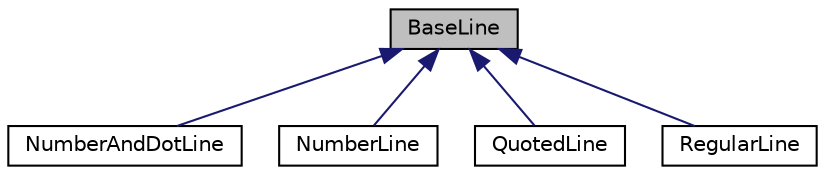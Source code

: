 digraph "BaseLine"
{
 // LATEX_PDF_SIZE
  edge [fontname="Helvetica",fontsize="10",labelfontname="Helvetica",labelfontsize="10"];
  node [fontname="Helvetica",fontsize="10",shape=record];
  Node1 [label="BaseLine",height=0.2,width=0.4,color="black", fillcolor="grey75", style="filled", fontcolor="black",tooltip=" "];
  Node1 -> Node2 [dir="back",color="midnightblue",fontsize="10",style="solid",fontname="Helvetica"];
  Node2 [label="NumberAndDotLine",height=0.2,width=0.4,color="black", fillcolor="white", style="filled",URL="$class_number_and_dot_line.html",tooltip=" "];
  Node1 -> Node3 [dir="back",color="midnightblue",fontsize="10",style="solid",fontname="Helvetica"];
  Node3 [label="NumberLine",height=0.2,width=0.4,color="black", fillcolor="white", style="filled",URL="$class_number_line.html",tooltip=" "];
  Node1 -> Node4 [dir="back",color="midnightblue",fontsize="10",style="solid",fontname="Helvetica"];
  Node4 [label="QuotedLine",height=0.2,width=0.4,color="black", fillcolor="white", style="filled",URL="$class_quoted_line.html",tooltip=" "];
  Node1 -> Node5 [dir="back",color="midnightblue",fontsize="10",style="solid",fontname="Helvetica"];
  Node5 [label="RegularLine",height=0.2,width=0.4,color="black", fillcolor="white", style="filled",URL="$class_regular_line.html",tooltip=" "];
}
